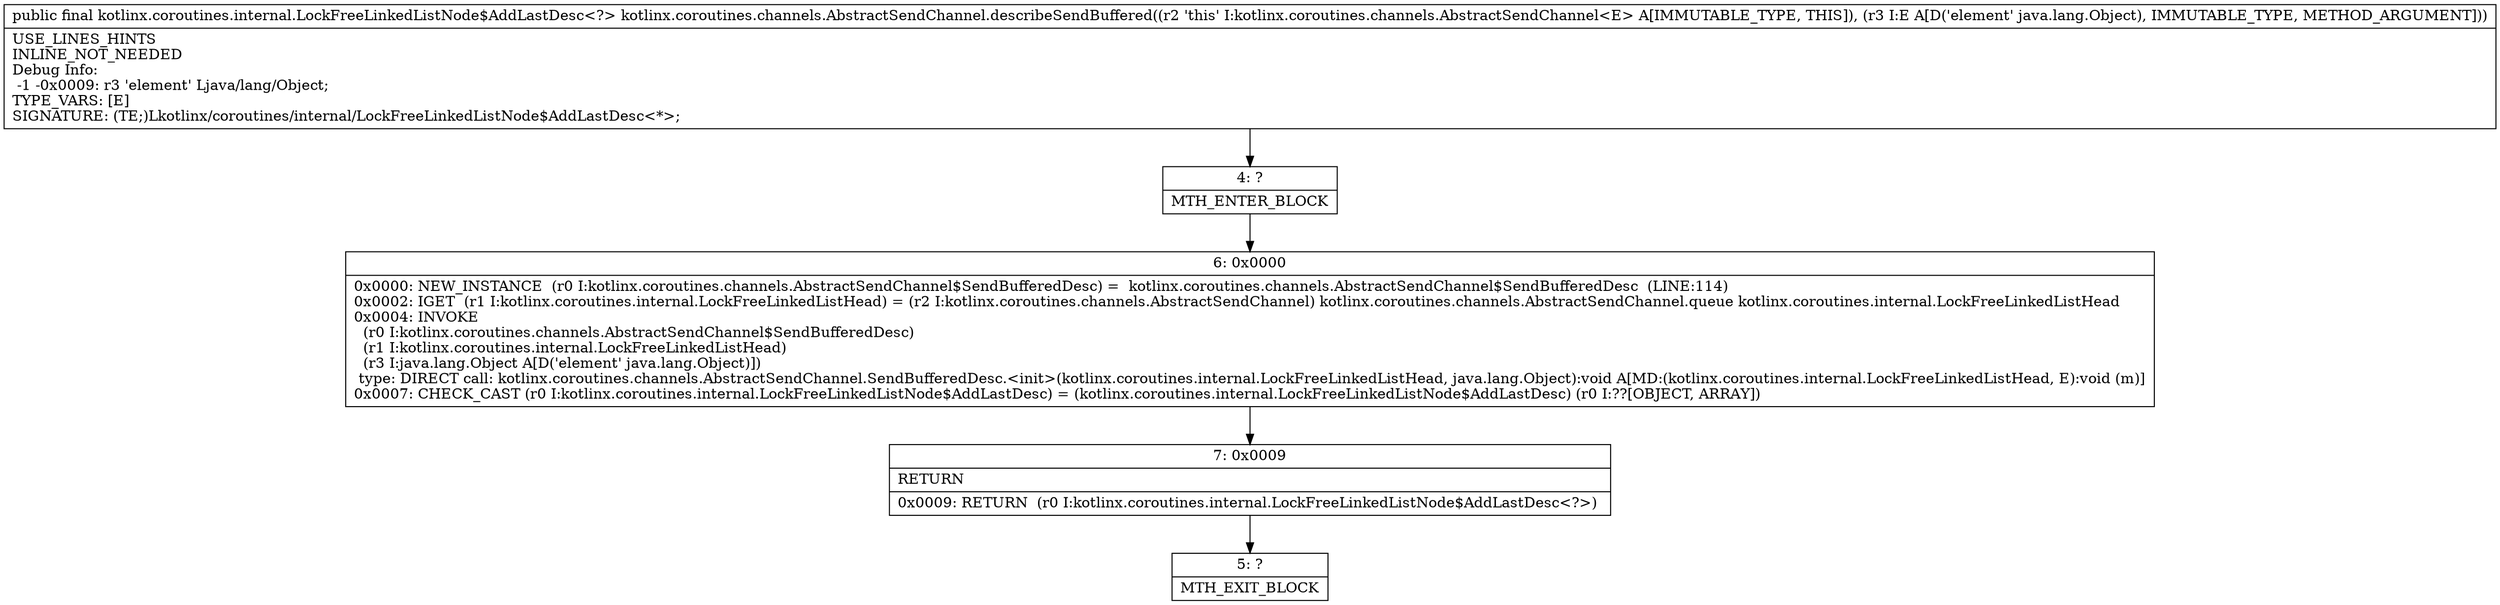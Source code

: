 digraph "CFG forkotlinx.coroutines.channels.AbstractSendChannel.describeSendBuffered(Ljava\/lang\/Object;)Lkotlinx\/coroutines\/internal\/LockFreeLinkedListNode$AddLastDesc;" {
Node_4 [shape=record,label="{4\:\ ?|MTH_ENTER_BLOCK\l}"];
Node_6 [shape=record,label="{6\:\ 0x0000|0x0000: NEW_INSTANCE  (r0 I:kotlinx.coroutines.channels.AbstractSendChannel$SendBufferedDesc) =  kotlinx.coroutines.channels.AbstractSendChannel$SendBufferedDesc  (LINE:114)\l0x0002: IGET  (r1 I:kotlinx.coroutines.internal.LockFreeLinkedListHead) = (r2 I:kotlinx.coroutines.channels.AbstractSendChannel) kotlinx.coroutines.channels.AbstractSendChannel.queue kotlinx.coroutines.internal.LockFreeLinkedListHead \l0x0004: INVOKE  \l  (r0 I:kotlinx.coroutines.channels.AbstractSendChannel$SendBufferedDesc)\l  (r1 I:kotlinx.coroutines.internal.LockFreeLinkedListHead)\l  (r3 I:java.lang.Object A[D('element' java.lang.Object)])\l type: DIRECT call: kotlinx.coroutines.channels.AbstractSendChannel.SendBufferedDesc.\<init\>(kotlinx.coroutines.internal.LockFreeLinkedListHead, java.lang.Object):void A[MD:(kotlinx.coroutines.internal.LockFreeLinkedListHead, E):void (m)]\l0x0007: CHECK_CAST (r0 I:kotlinx.coroutines.internal.LockFreeLinkedListNode$AddLastDesc) = (kotlinx.coroutines.internal.LockFreeLinkedListNode$AddLastDesc) (r0 I:??[OBJECT, ARRAY]) \l}"];
Node_7 [shape=record,label="{7\:\ 0x0009|RETURN\l|0x0009: RETURN  (r0 I:kotlinx.coroutines.internal.LockFreeLinkedListNode$AddLastDesc\<?\>) \l}"];
Node_5 [shape=record,label="{5\:\ ?|MTH_EXIT_BLOCK\l}"];
MethodNode[shape=record,label="{public final kotlinx.coroutines.internal.LockFreeLinkedListNode$AddLastDesc\<?\> kotlinx.coroutines.channels.AbstractSendChannel.describeSendBuffered((r2 'this' I:kotlinx.coroutines.channels.AbstractSendChannel\<E\> A[IMMUTABLE_TYPE, THIS]), (r3 I:E A[D('element' java.lang.Object), IMMUTABLE_TYPE, METHOD_ARGUMENT]))  | USE_LINES_HINTS\lINLINE_NOT_NEEDED\lDebug Info:\l  \-1 \-0x0009: r3 'element' Ljava\/lang\/Object;\lTYPE_VARS: [E]\lSIGNATURE: (TE;)Lkotlinx\/coroutines\/internal\/LockFreeLinkedListNode$AddLastDesc\<*\>;\l}"];
MethodNode -> Node_4;Node_4 -> Node_6;
Node_6 -> Node_7;
Node_7 -> Node_5;
}

